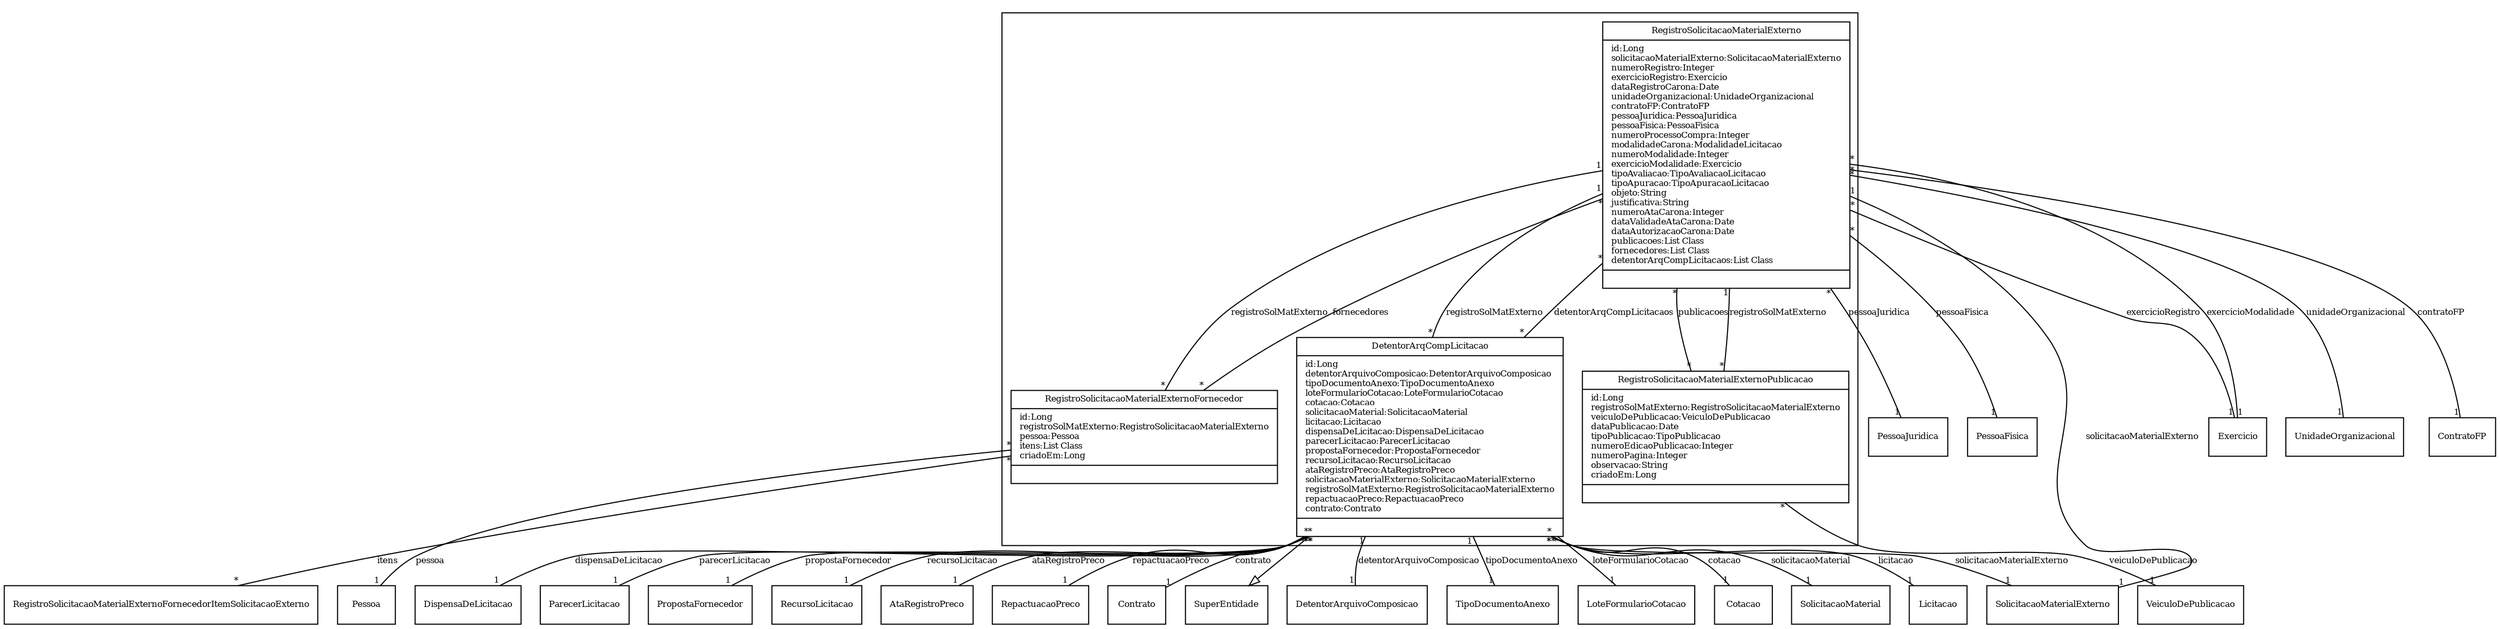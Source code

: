 digraph G{
fontname = "Times-Roman"
fontsize = 8

node [
        fontname = "Times-Roman"
        fontsize = 8
        shape = "record"
]

edge [
        fontname = "Times-Roman"
        fontsize = 8
]

subgraph clusterATA_DE_REGISTRO_DE_PRECO_EXTERNO
{
RegistroSolicitacaoMaterialExterno [label = "{RegistroSolicitacaoMaterialExterno|id:Long\lsolicitacaoMaterialExterno:SolicitacaoMaterialExterno\lnumeroRegistro:Integer\lexercicioRegistro:Exercicio\ldataRegistroCarona:Date\lunidadeOrganizacional:UnidadeOrganizacional\lcontratoFP:ContratoFP\lpessoaJuridica:PessoaJuridica\lpessoaFisica:PessoaFisica\lnumeroProcessoCompra:Integer\lmodalidadeCarona:ModalidadeLicitacao\lnumeroModalidade:Integer\lexercicioModalidade:Exercicio\ltipoAvaliacao:TipoAvaliacaoLicitacao\ltipoApuracao:TipoApuracaoLicitacao\lobjeto:String\ljustificativa:String\lnumeroAtaCarona:Integer\ldataValidadeAtaCarona:Date\ldataAutorizacaoCarona:Date\lpublicacoes:List Class\lfornecedores:List Class\ldetentorArqCompLicitacaos:List Class\l|\l}"]
RegistroSolicitacaoMaterialExternoPublicacao [label = "{RegistroSolicitacaoMaterialExternoPublicacao|id:Long\lregistroSolMatExterno:RegistroSolicitacaoMaterialExterno\lveiculoDePublicacao:VeiculoDePublicacao\ldataPublicacao:Date\ltipoPublicacao:TipoPublicacao\lnumeroEdicaoPublicacao:Integer\lnumeroPagina:Integer\lobservacao:String\lcriadoEm:Long\l|\l}"]
RegistroSolicitacaoMaterialExternoFornecedor [label = "{RegistroSolicitacaoMaterialExternoFornecedor|id:Long\lregistroSolMatExterno:RegistroSolicitacaoMaterialExterno\lpessoa:Pessoa\litens:List Class\lcriadoEm:Long\l|\l}"]
DetentorArqCompLicitacao [label = "{DetentorArqCompLicitacao|id:Long\ldetentorArquivoComposicao:DetentorArquivoComposicao\ltipoDocumentoAnexo:TipoDocumentoAnexo\lloteFormularioCotacao:LoteFormularioCotacao\lcotacao:Cotacao\lsolicitacaoMaterial:SolicitacaoMaterial\llicitacao:Licitacao\ldispensaDeLicitacao:DispensaDeLicitacao\lparecerLicitacao:ParecerLicitacao\lpropostaFornecedor:PropostaFornecedor\lrecursoLicitacao:RecursoLicitacao\lataRegistroPreco:AtaRegistroPreco\lsolicitacaoMaterialExterno:SolicitacaoMaterialExterno\lregistroSolMatExterno:RegistroSolicitacaoMaterialExterno\lrepactuacaoPreco:RepactuacaoPreco\lcontrato:Contrato\l|\l}"]
}
edge [arrowhead = "none" headlabel = "1" taillabel = "1"] RegistroSolicitacaoMaterialExterno -> SolicitacaoMaterialExterno [label = "solicitacaoMaterialExterno"]
edge [arrowhead = "none" headlabel = "1" taillabel = "*"] RegistroSolicitacaoMaterialExterno -> Exercicio [label = "exercicioRegistro"]
edge [arrowhead = "none" headlabel = "1" taillabel = "*"] RegistroSolicitacaoMaterialExterno -> UnidadeOrganizacional [label = "unidadeOrganizacional"]
edge [arrowhead = "none" headlabel = "1" taillabel = "*"] RegistroSolicitacaoMaterialExterno -> ContratoFP [label = "contratoFP"]
edge [arrowhead = "none" headlabel = "1" taillabel = "*"] RegistroSolicitacaoMaterialExterno -> PessoaJuridica [label = "pessoaJuridica"]
edge [arrowhead = "none" headlabel = "1" taillabel = "*"] RegistroSolicitacaoMaterialExterno -> PessoaFisica [label = "pessoaFisica"]
edge [arrowhead = "none" headlabel = "1" taillabel = "*"] RegistroSolicitacaoMaterialExterno -> Exercicio [label = "exercicioModalidade"]
edge [arrowhead = "none" headlabel = "*" taillabel = "*"] RegistroSolicitacaoMaterialExterno -> RegistroSolicitacaoMaterialExternoPublicacao [label = "publicacoes"]
edge [arrowhead = "none" headlabel = "*" taillabel = "*"] RegistroSolicitacaoMaterialExterno -> RegistroSolicitacaoMaterialExternoFornecedor [label = "fornecedores"]
edge [arrowhead = "none" headlabel = "*" taillabel = "*"] RegistroSolicitacaoMaterialExterno -> DetentorArqCompLicitacao [label = "detentorArqCompLicitacaos"]
edge [arrowhead = "none" headlabel = "1" taillabel = "*"] RegistroSolicitacaoMaterialExternoPublicacao -> RegistroSolicitacaoMaterialExterno [label = "registroSolMatExterno"]
edge [arrowhead = "none" headlabel = "1" taillabel = "*"] RegistroSolicitacaoMaterialExternoPublicacao -> VeiculoDePublicacao [label = "veiculoDePublicacao"]
edge [arrowhead = "none" headlabel = "1" taillabel = "*"] RegistroSolicitacaoMaterialExternoFornecedor -> RegistroSolicitacaoMaterialExterno [label = "registroSolMatExterno"]
edge [arrowhead = "none" headlabel = "1" taillabel = "*"] RegistroSolicitacaoMaterialExternoFornecedor -> Pessoa [label = "pessoa"]
edge [arrowhead = "none" headlabel = "*" taillabel = "*"] RegistroSolicitacaoMaterialExternoFornecedor -> RegistroSolicitacaoMaterialExternoFornecedorItemSolicitacaoExterno [label = "itens"]
edge [arrowhead = "none" headlabel = "1" taillabel = "1"] DetentorArqCompLicitacao -> DetentorArquivoComposicao [label = "detentorArquivoComposicao"]
edge [arrowhead = "none" headlabel = "1" taillabel = "1"] DetentorArqCompLicitacao -> TipoDocumentoAnexo [label = "tipoDocumentoAnexo"]
edge [arrowhead = "none" headlabel = "1" taillabel = "*"] DetentorArqCompLicitacao -> LoteFormularioCotacao [label = "loteFormularioCotacao"]
edge [arrowhead = "none" headlabel = "1" taillabel = "*"] DetentorArqCompLicitacao -> Cotacao [label = "cotacao"]
edge [arrowhead = "none" headlabel = "1" taillabel = "*"] DetentorArqCompLicitacao -> SolicitacaoMaterial [label = "solicitacaoMaterial"]
edge [arrowhead = "none" headlabel = "1" taillabel = "*"] DetentorArqCompLicitacao -> Licitacao [label = "licitacao"]
edge [arrowhead = "none" headlabel = "1" taillabel = "*"] DetentorArqCompLicitacao -> DispensaDeLicitacao [label = "dispensaDeLicitacao"]
edge [arrowhead = "none" headlabel = "1" taillabel = "*"] DetentorArqCompLicitacao -> ParecerLicitacao [label = "parecerLicitacao"]
edge [arrowhead = "none" headlabel = "1" taillabel = "*"] DetentorArqCompLicitacao -> PropostaFornecedor [label = "propostaFornecedor"]
edge [arrowhead = "none" headlabel = "1" taillabel = "*"] DetentorArqCompLicitacao -> RecursoLicitacao [label = "recursoLicitacao"]
edge [arrowhead = "none" headlabel = "1" taillabel = "*"] DetentorArqCompLicitacao -> AtaRegistroPreco [label = "ataRegistroPreco"]
edge [arrowhead = "none" headlabel = "1" taillabel = "*"] DetentorArqCompLicitacao -> SolicitacaoMaterialExterno [label = "solicitacaoMaterialExterno"]
edge [arrowhead = "none" headlabel = "1" taillabel = "*"] DetentorArqCompLicitacao -> RegistroSolicitacaoMaterialExterno [label = "registroSolMatExterno"]
edge [arrowhead = "none" headlabel = "1" taillabel = "*"] DetentorArqCompLicitacao -> RepactuacaoPreco [label = "repactuacaoPreco"]
edge [arrowhead = "none" headlabel = "1" taillabel = "*"] DetentorArqCompLicitacao -> Contrato [label = "contrato"]
edge [ arrowhead = "empty" headlabel = "" taillabel = ""] DetentorArqCompLicitacao -> SuperEntidade
}
